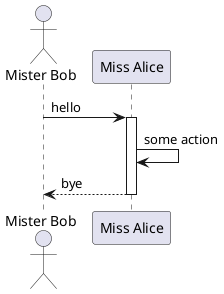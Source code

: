 ' Пример описания диаграммы. Удалить перед началом работы.

@startuml {ProjectName}-sequences-{CaseName}

actor "Mister Bob" as Bob
participant "Miss Alice" as Alice

Bob -> Alice : hello
activate Alice

Alice -> Alice : some action

return bye

@enduml